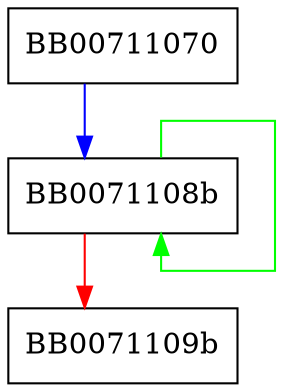 digraph aesni_decrypt {
  node [shape="box"];
  graph [splines=ortho];
  BB00711070 -> BB0071108b [color="blue"];
  BB0071108b -> BB0071108b [color="green"];
  BB0071108b -> BB0071109b [color="red"];
}